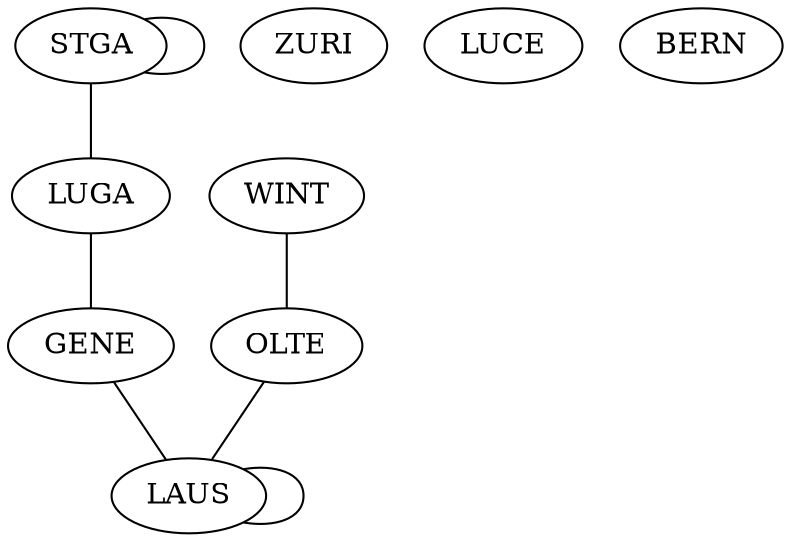 graph G{
	OLTE [pos="0,0!"];
	WINT [pos="5,0!"];
	ZURI [pos="3,-1!"];
	STGA [pos="6,-1.25!"];
	LUCE [pos="3,-3!"];
	BERN [pos="1,-3.5!"];
	LAUS [pos="-1,-4.5!"];
	GENE [pos="-1.5,-6!"];
	LUGA [pos="3,-5.75!"];
LAUS--LAUS;
GENE--LAUS;
OLTE--LAUS;
WINT--OLTE;
LUGA--GENE;
STGA--LUGA;
STGA--STGA;
}
